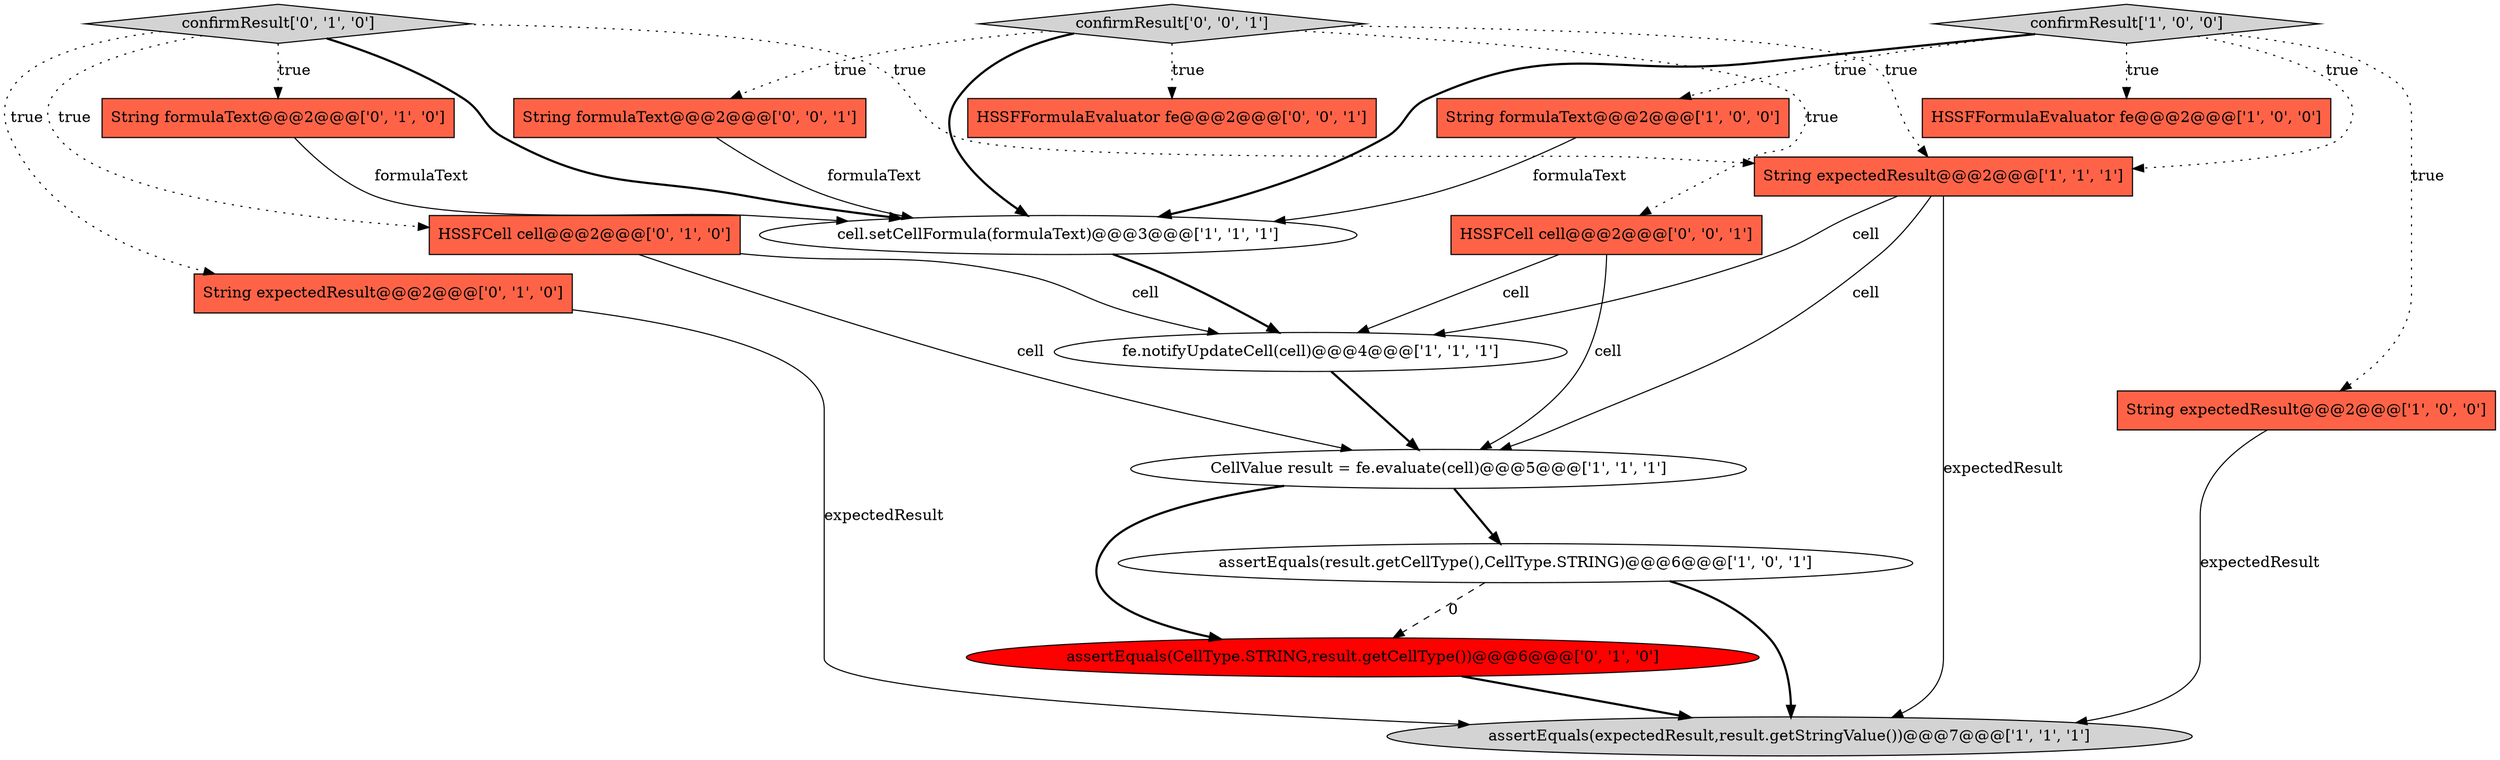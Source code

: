 digraph {
5 [style = filled, label = "HSSFFormulaEvaluator fe@@@2@@@['1', '0', '0']", fillcolor = tomato, shape = box image = "AAA0AAABBB1BBB"];
7 [style = filled, label = "cell.setCellFormula(formulaText)@@@3@@@['1', '1', '1']", fillcolor = white, shape = ellipse image = "AAA0AAABBB1BBB"];
9 [style = filled, label = "String expectedResult@@@2@@@['1', '1', '1']", fillcolor = tomato, shape = box image = "AAA0AAABBB1BBB"];
13 [style = filled, label = "confirmResult['0', '1', '0']", fillcolor = lightgray, shape = diamond image = "AAA0AAABBB2BBB"];
17 [style = filled, label = "HSSFCell cell@@@2@@@['0', '0', '1']", fillcolor = tomato, shape = box image = "AAA0AAABBB3BBB"];
2 [style = filled, label = "CellValue result = fe.evaluate(cell)@@@5@@@['1', '1', '1']", fillcolor = white, shape = ellipse image = "AAA0AAABBB1BBB"];
0 [style = filled, label = "fe.notifyUpdateCell(cell)@@@4@@@['1', '1', '1']", fillcolor = white, shape = ellipse image = "AAA0AAABBB1BBB"];
3 [style = filled, label = "assertEquals(expectedResult,result.getStringValue())@@@7@@@['1', '1', '1']", fillcolor = lightgray, shape = ellipse image = "AAA0AAABBB1BBB"];
14 [style = filled, label = "String formulaText@@@2@@@['0', '1', '0']", fillcolor = tomato, shape = box image = "AAA0AAABBB2BBB"];
4 [style = filled, label = "confirmResult['1', '0', '0']", fillcolor = lightgray, shape = diamond image = "AAA0AAABBB1BBB"];
15 [style = filled, label = "HSSFFormulaEvaluator fe@@@2@@@['0', '0', '1']", fillcolor = tomato, shape = box image = "AAA0AAABBB3BBB"];
16 [style = filled, label = "String formulaText@@@2@@@['0', '0', '1']", fillcolor = tomato, shape = box image = "AAA0AAABBB3BBB"];
11 [style = filled, label = "String expectedResult@@@2@@@['0', '1', '0']", fillcolor = tomato, shape = box image = "AAA0AAABBB2BBB"];
12 [style = filled, label = "assertEquals(CellType.STRING,result.getCellType())@@@6@@@['0', '1', '0']", fillcolor = red, shape = ellipse image = "AAA1AAABBB2BBB"];
8 [style = filled, label = "assertEquals(result.getCellType(),CellType.STRING)@@@6@@@['1', '0', '1']", fillcolor = white, shape = ellipse image = "AAA0AAABBB1BBB"];
6 [style = filled, label = "String expectedResult@@@2@@@['1', '0', '0']", fillcolor = tomato, shape = box image = "AAA0AAABBB1BBB"];
1 [style = filled, label = "String formulaText@@@2@@@['1', '0', '0']", fillcolor = tomato, shape = box image = "AAA0AAABBB1BBB"];
10 [style = filled, label = "HSSFCell cell@@@2@@@['0', '1', '0']", fillcolor = tomato, shape = box image = "AAA0AAABBB2BBB"];
18 [style = filled, label = "confirmResult['0', '0', '1']", fillcolor = lightgray, shape = diamond image = "AAA0AAABBB3BBB"];
4->6 [style = dotted, label="true"];
4->5 [style = dotted, label="true"];
16->7 [style = solid, label="formulaText"];
1->7 [style = solid, label="formulaText"];
4->1 [style = dotted, label="true"];
18->16 [style = dotted, label="true"];
14->7 [style = solid, label="formulaText"];
0->2 [style = bold, label=""];
8->3 [style = bold, label=""];
18->15 [style = dotted, label="true"];
6->3 [style = solid, label="expectedResult"];
8->12 [style = dashed, label="0"];
7->0 [style = bold, label=""];
13->10 [style = dotted, label="true"];
4->7 [style = bold, label=""];
2->12 [style = bold, label=""];
11->3 [style = solid, label="expectedResult"];
10->2 [style = solid, label="cell"];
17->0 [style = solid, label="cell"];
13->7 [style = bold, label=""];
17->2 [style = solid, label="cell"];
9->0 [style = solid, label="cell"];
18->9 [style = dotted, label="true"];
9->2 [style = solid, label="cell"];
13->11 [style = dotted, label="true"];
12->3 [style = bold, label=""];
18->17 [style = dotted, label="true"];
4->9 [style = dotted, label="true"];
18->7 [style = bold, label=""];
13->14 [style = dotted, label="true"];
9->3 [style = solid, label="expectedResult"];
10->0 [style = solid, label="cell"];
2->8 [style = bold, label=""];
13->9 [style = dotted, label="true"];
}
